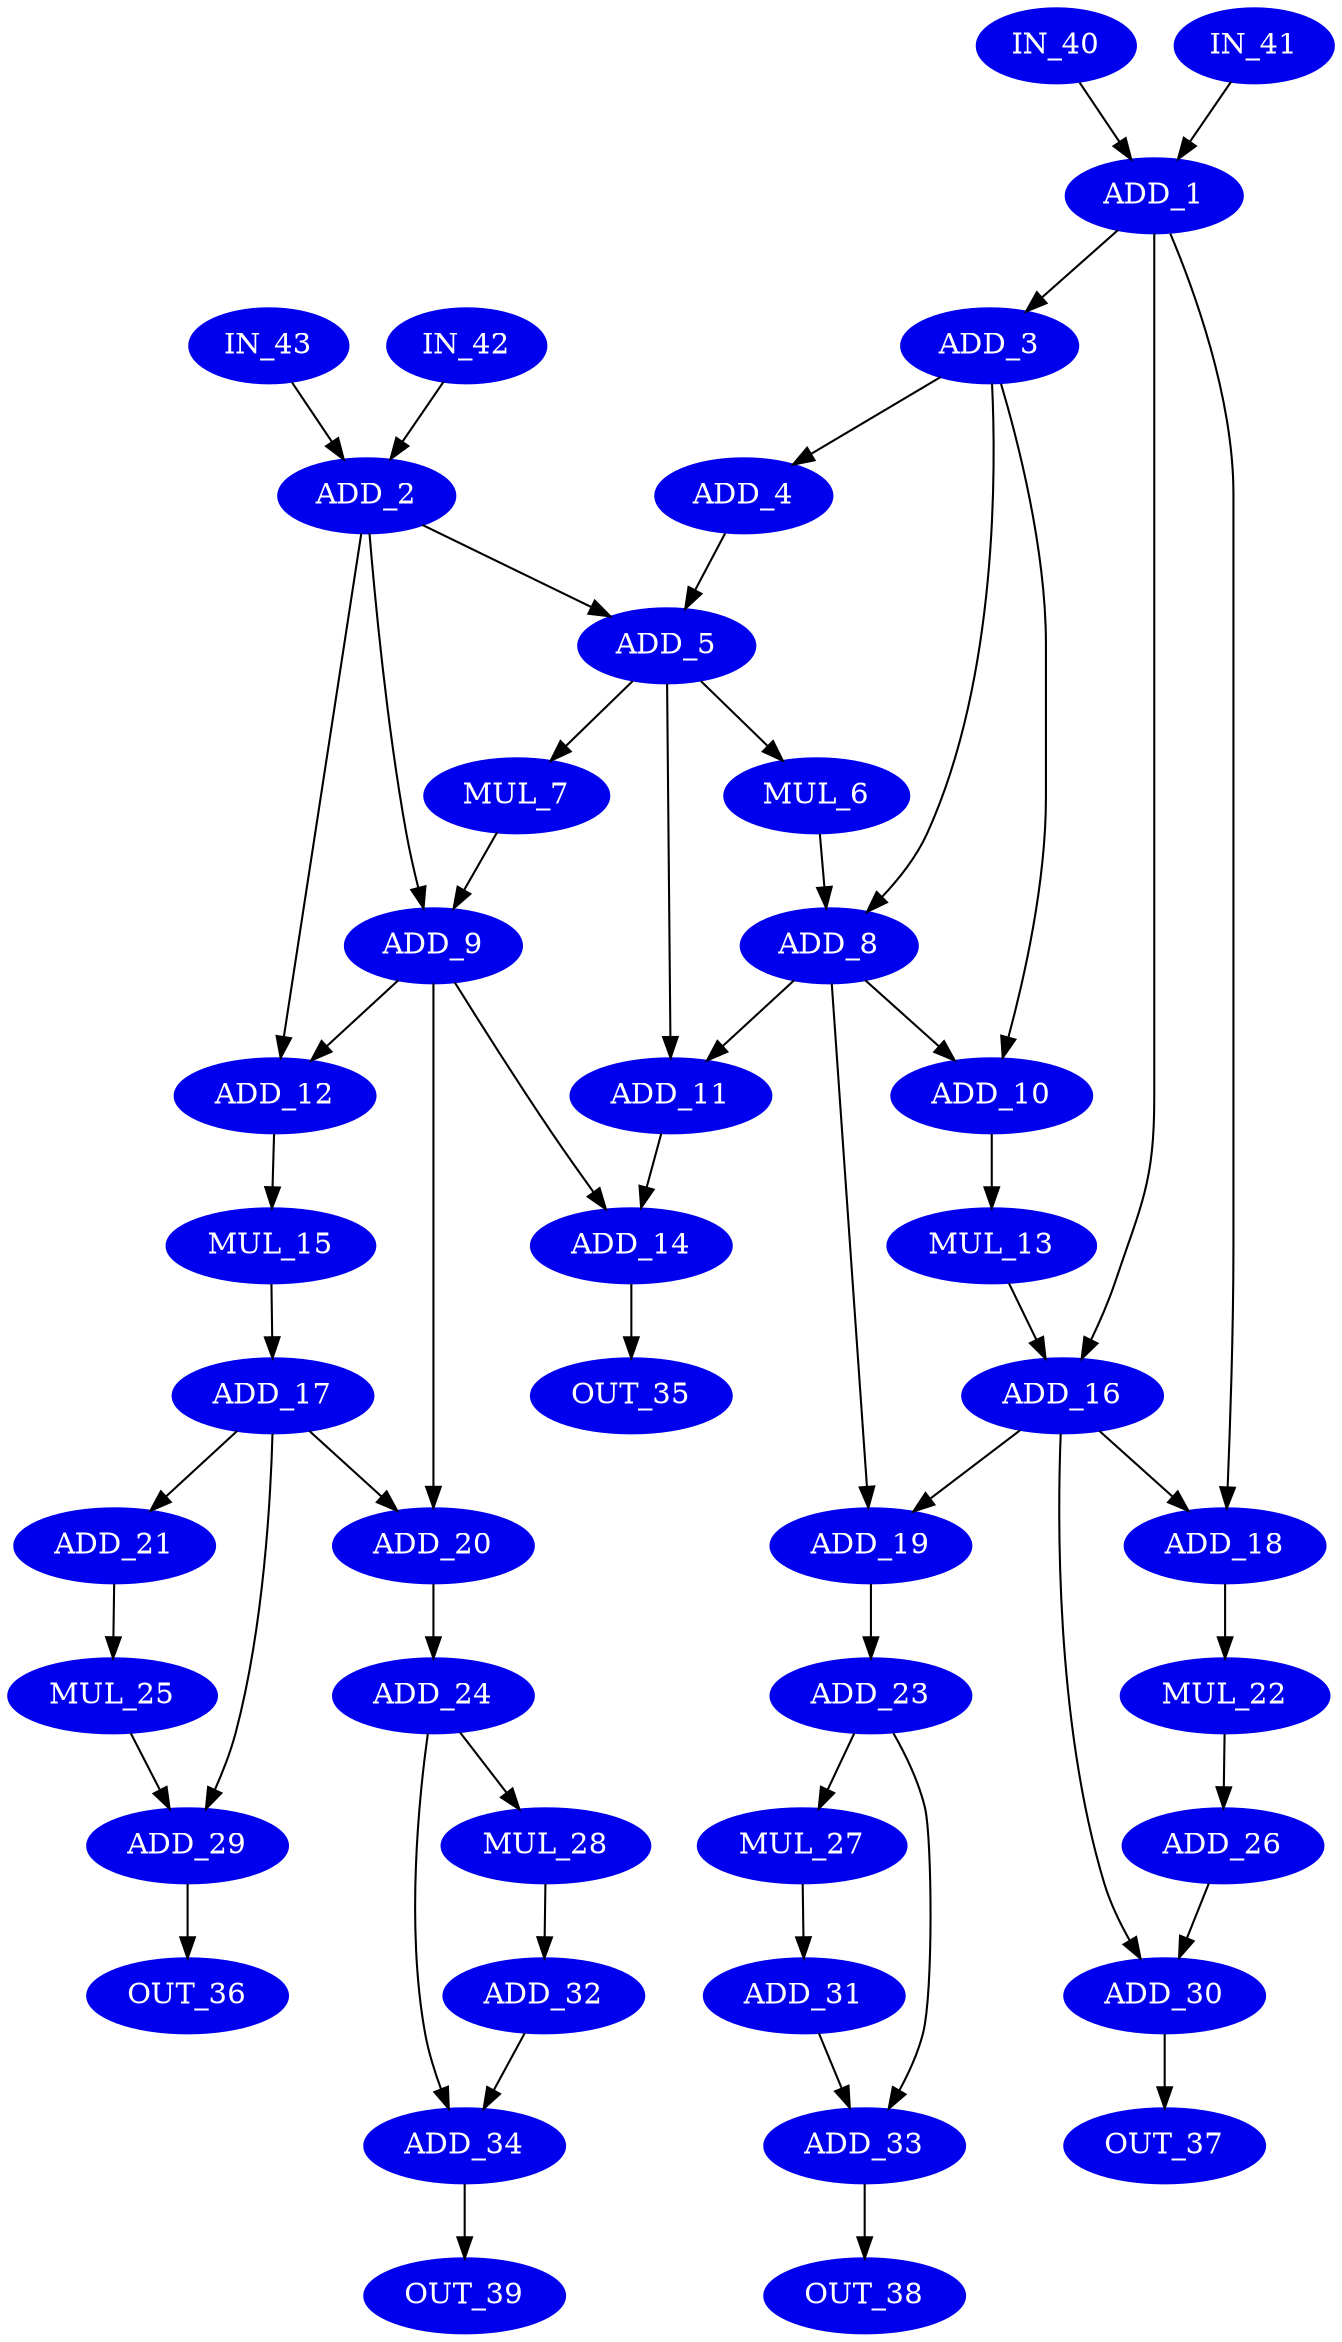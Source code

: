 digraph ewf {
    node [fontcolor=white,style=filled,color=blue2];
     ADD_1 [opcode = ADD ];
     ADD_2 [opcode = ADD ];
     ADD_3 [opcode = ADD ];
     ADD_4 [opcode = ADD ];
     ADD_5 [opcode = ADD ];
     MUL_6 [opcode = MUL ];
     MUL_7 [opcode = MUL ];
     ADD_8 [opcode = ADD ];
     ADD_9 [opcode = ADD ];
     ADD_10 [opcode = ADD ];
     ADD_11 [opcode = ADD ];
     ADD_12 [opcode = ADD ];
     MUL_13 [opcode = MUL ];
     ADD_14 [opcode = ADD ];
     MUL_15 [opcode = MUL ];
     ADD_16 [opcode = ADD ];
     ADD_17 [opcode = ADD ];
     ADD_18 [opcode = ADD ];
     ADD_19 [opcode = ADD ];
     ADD_20 [opcode = ADD ];
     ADD_21 [opcode = ADD ];
     MUL_22 [opcode = MUL ];
     ADD_23 [opcode = ADD ];
     ADD_24 [opcode = ADD ];
     MUL_25 [opcode = MUL ];
     ADD_26 [opcode = ADD ];
     MUL_27 [opcode = MUL ];
     MUL_28 [opcode = MUL ];
     ADD_29 [opcode = ADD ];
     ADD_30 [opcode = ADD ];
     ADD_31 [opcode = ADD ];
     ADD_32 [opcode = ADD ];
     ADD_33 [opcode = ADD ];
     ADD_34 [opcode = ADD ];
     OUT_35 [opcode = OUTPUT ];
     OUT_36 [opcode = OUTPUT ];
     OUT_37 [opcode = OUTPUT ];
     OUT_38 [opcode = OUTPUT ];
     OUT_39 [opcode = OUTPUT ];
     IN_40 [opcode = INPUT ];
     IN_41 [opcode = INPUT ];
     IN_42 [opcode = INPUT ];
     IN_43 [opcode = INPUT ];
     ADD_1 -> ADD_3 [ name = 0 ];
     ADD_1 -> ADD_16 [ name = 1 ];
     ADD_1 -> ADD_18 [ name = 2 ];
     ADD_2 -> ADD_5 [ name = 3 ];
     ADD_2 -> ADD_9 [ name = 4 ];
     ADD_2 -> ADD_12 [ name = 5 ];
     ADD_3 -> ADD_4 [ name = 6 ];
     ADD_3 -> ADD_8 [ name = 7 ];
     ADD_3 -> ADD_10 [ name = 8 ];
     ADD_4 -> ADD_5 [ name = 9 ];
     ADD_5 -> MUL_6 [ name = 10 ];
     ADD_5 -> MUL_7 [ name = 11 ];
     ADD_5 -> ADD_11 [ name = 12 ];
     MUL_6 -> ADD_8 [ name = 13 ];
     MUL_7 -> ADD_9 [ name = 14 ];
     ADD_8 -> ADD_10 [ name = 15 ];
     ADD_8 -> ADD_11 [ name = 16 ];
     ADD_8 -> ADD_19 [ name = 17 ];
     ADD_9 -> ADD_12 [ name = 18 ];
     ADD_9 -> ADD_14 [ name = 19 ];
     ADD_9 -> ADD_20 [ name = 20 ];
     ADD_10 -> MUL_13 [ name = 21 ];
     ADD_11 -> ADD_14 [ name = 22 ];
     ADD_12 -> MUL_15 [ name = 23 ];
     MUL_13 -> ADD_16 [ name = 24 ];
     MUL_15 -> ADD_17 [ name = 25 ];
     ADD_16 -> ADD_18 [ name = 26 ];
     ADD_16 -> ADD_19 [ name = 27 ];
     ADD_16 -> ADD_30 [ name = 28 ];
     ADD_17 -> ADD_20 [ name = 29 ];
     ADD_17 -> ADD_21 [ name = 30 ];
     ADD_17 -> ADD_29 [ name = 31 ];
     ADD_18 -> MUL_22 [ name = 32 ];
     ADD_19 -> ADD_23 [ name = 33 ];
     ADD_20 -> ADD_24 [ name = 34 ];
     ADD_21 -> MUL_25 [ name = 35 ];
     MUL_22 -> ADD_26 [ name = 36 ];
     ADD_23 -> MUL_27 [ name = 37 ];
     ADD_23 -> ADD_33 [ name = 38 ];
     ADD_24 -> MUL_28 [ name = 39 ];
     ADD_24 -> ADD_34 [ name = 40 ];
     MUL_25 -> ADD_29 [ name = 41 ];
     ADD_26 -> ADD_30 [ name = 42 ];
     MUL_27 -> ADD_31 [ name = 43 ];
     MUL_28 -> ADD_32 [ name = 44 ];
     ADD_31 -> ADD_33 [ name = 45 ];
     ADD_32 -> ADD_34 [ name = 46 ];
     ADD_14 -> OUT_35 [ name = 47 ];
     ADD_29 -> OUT_36 [ name = 48 ];
     ADD_30 -> OUT_37 [ name = 49 ];
     ADD_33 -> OUT_38 [ name = 50 ];
     ADD_34 -> OUT_39 [ name = 51 ];
     IN_40 -> ADD_1 [ name = 52 ];
     IN_41 -> ADD_1 [ name = 53 ];
     IN_42 -> ADD_2 [ name = 54 ];
     IN_43 -> ADD_2 [ name = 55 ];
}
